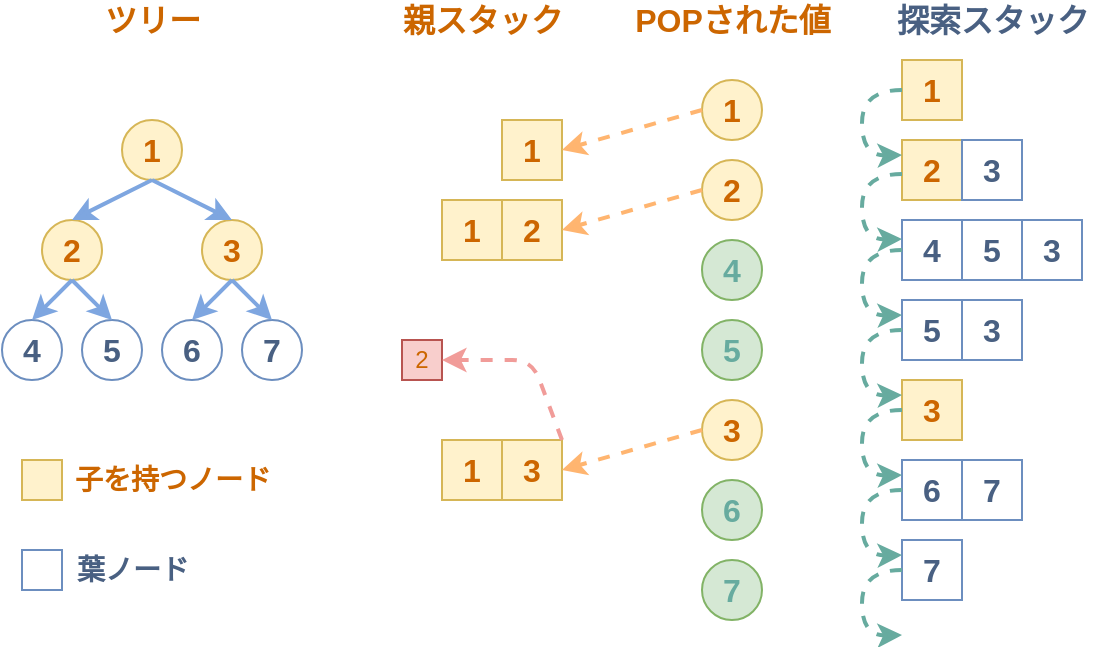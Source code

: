 <mxfile version="12.6.5" type="device"><diagram id="Z5UW3A2ype3jgbHKKl1y" name="Page-1"><mxGraphModel dx="1913" dy="966" grid="1" gridSize="10" guides="1" tooltips="1" connect="1" arrows="1" fold="1" page="1" pageScale="1" pageWidth="827" pageHeight="1169" math="0" shadow="0"><root><mxCell id="0"/><mxCell id="1" parent="0"/><mxCell id="qmT-iUbd8C89VBW6oseH-1" value="&lt;b&gt;&lt;font style=&quot;font-size: 16px&quot; color=&quot;#cc6600&quot;&gt;1&lt;/font&gt;&lt;/b&gt;" style="rounded=0;whiteSpace=wrap;html=1;fillColor=#fff2cc;strokeColor=#d6b656;" vertex="1" parent="1"><mxGeometry x="440" y="120" width="30" height="30" as="geometry"/></mxCell><mxCell id="qmT-iUbd8C89VBW6oseH-4" value="&lt;b&gt;&lt;font style=&quot;font-size: 16px&quot; color=&quot;#cc6600&quot;&gt;2&lt;/font&gt;&lt;/b&gt;" style="rounded=0;whiteSpace=wrap;html=1;fillColor=#fff2cc;strokeColor=#d6b656;" vertex="1" parent="1"><mxGeometry x="440" y="160" width="30" height="30" as="geometry"/></mxCell><mxCell id="qmT-iUbd8C89VBW6oseH-5" value="&lt;b&gt;&lt;font style=&quot;font-size: 16px&quot; color=&quot;#496082&quot;&gt;3&lt;/font&gt;&lt;/b&gt;" style="rounded=0;whiteSpace=wrap;html=1;fillColor=#FFFFFF;strokeColor=#6c8ebf;" vertex="1" parent="1"><mxGeometry x="470" y="160" width="30" height="30" as="geometry"/></mxCell><mxCell id="qmT-iUbd8C89VBW6oseH-8" value="&lt;b&gt;&lt;font style=&quot;font-size: 16px&quot; color=&quot;#496082&quot;&gt;4&lt;/font&gt;&lt;/b&gt;" style="rounded=0;whiteSpace=wrap;html=1;fillColor=#FFFFFF;strokeColor=#6c8ebf;" vertex="1" parent="1"><mxGeometry x="440" y="200" width="30" height="30" as="geometry"/></mxCell><mxCell id="qmT-iUbd8C89VBW6oseH-9" value="&lt;b&gt;&lt;font style=&quot;font-size: 16px&quot; color=&quot;#496082&quot;&gt;5&lt;/font&gt;&lt;/b&gt;" style="rounded=0;whiteSpace=wrap;html=1;fillColor=#FFFFFF;strokeColor=#6c8ebf;" vertex="1" parent="1"><mxGeometry x="470" y="200" width="30" height="30" as="geometry"/></mxCell><mxCell id="qmT-iUbd8C89VBW6oseH-10" value="&lt;b&gt;&lt;font style=&quot;font-size: 16px&quot; color=&quot;#496082&quot;&gt;5&lt;/font&gt;&lt;/b&gt;" style="rounded=0;whiteSpace=wrap;html=1;fillColor=#FFFFFF;strokeColor=#6c8ebf;" vertex="1" parent="1"><mxGeometry x="440" y="240" width="30" height="30" as="geometry"/></mxCell><mxCell id="qmT-iUbd8C89VBW6oseH-11" value="&lt;b&gt;&lt;font style=&quot;font-size: 16px&quot; color=&quot;#496082&quot;&gt;3&lt;/font&gt;&lt;/b&gt;" style="rounded=0;whiteSpace=wrap;html=1;fillColor=#FFFFFF;strokeColor=#6c8ebf;" vertex="1" parent="1"><mxGeometry x="470" y="240" width="30" height="30" as="geometry"/></mxCell><mxCell id="qmT-iUbd8C89VBW6oseH-12" value="&lt;b&gt;&lt;font style=&quot;font-size: 16px&quot; color=&quot;#cc6600&quot;&gt;3&lt;/font&gt;&lt;/b&gt;" style="rounded=0;whiteSpace=wrap;html=1;fillColor=#fff2cc;strokeColor=#d6b656;" vertex="1" parent="1"><mxGeometry x="440" y="280" width="30" height="30" as="geometry"/></mxCell><mxCell id="qmT-iUbd8C89VBW6oseH-16" value="&lt;b&gt;&lt;font style=&quot;font-size: 16px&quot; color=&quot;#496082&quot;&gt;3&lt;/font&gt;&lt;/b&gt;" style="rounded=0;whiteSpace=wrap;html=1;fillColor=#FFFFFF;strokeColor=#6c8ebf;" vertex="1" parent="1"><mxGeometry x="500" y="200" width="30" height="30" as="geometry"/></mxCell><mxCell id="qmT-iUbd8C89VBW6oseH-17" value="&lt;b&gt;&lt;font style=&quot;font-size: 16px&quot; color=&quot;#496082&quot;&gt;7&lt;/font&gt;&lt;/b&gt;" style="rounded=0;whiteSpace=wrap;html=1;fillColor=#FFFFFF;strokeColor=#6c8ebf;" vertex="1" parent="1"><mxGeometry x="440" y="360" width="30" height="30" as="geometry"/></mxCell><mxCell id="qmT-iUbd8C89VBW6oseH-18" value="&lt;b&gt;&lt;font style=&quot;font-size: 16px&quot; color=&quot;#496082&quot;&gt;6&lt;/font&gt;&lt;/b&gt;" style="rounded=0;whiteSpace=wrap;html=1;fillColor=#FFFFFF;strokeColor=#6c8ebf;" vertex="1" parent="1"><mxGeometry x="440" y="320" width="30" height="30" as="geometry"/></mxCell><mxCell id="qmT-iUbd8C89VBW6oseH-19" value="&lt;b&gt;&lt;font style=&quot;font-size: 16px&quot; color=&quot;#496082&quot;&gt;7&lt;/font&gt;&lt;/b&gt;" style="rounded=0;whiteSpace=wrap;html=1;fillColor=#FFFFFF;strokeColor=#6c8ebf;" vertex="1" parent="1"><mxGeometry x="470" y="320" width="30" height="30" as="geometry"/></mxCell><mxCell id="qmT-iUbd8C89VBW6oseH-20" value="" style="rounded=0;whiteSpace=wrap;html=1;fillColor=#fff2cc;strokeColor=#d6b656;" vertex="1" parent="1"><mxGeometry y="320" width="20" height="20" as="geometry"/></mxCell><mxCell id="qmT-iUbd8C89VBW6oseH-21" value="&lt;b&gt;&lt;font style=&quot;font-size: 14px&quot; color=&quot;#cc6600&quot;&gt;子を持つノード&lt;/font&gt;&lt;/b&gt;" style="text;html=1;align=center;verticalAlign=middle;resizable=0;points=[];autosize=1;" vertex="1" parent="1"><mxGeometry x="20" y="320" width="110" height="20" as="geometry"/></mxCell><mxCell id="qmT-iUbd8C89VBW6oseH-22" value="" style="curved=1;endArrow=classic;html=1;exitX=0;exitY=0.5;exitDx=0;exitDy=0;entryX=0;entryY=0.25;entryDx=0;entryDy=0;strokeColor=#67AB9F;strokeWidth=2;dashed=1;" edge="1" parent="1" source="qmT-iUbd8C89VBW6oseH-1" target="qmT-iUbd8C89VBW6oseH-4"><mxGeometry width="50" height="50" relative="1" as="geometry"><mxPoint x="440" y="460" as="sourcePoint"/><mxPoint x="440" y="175" as="targetPoint"/><Array as="points"><mxPoint x="420" y="135"/><mxPoint x="420" y="168"/></Array></mxGeometry></mxCell><mxCell id="qmT-iUbd8C89VBW6oseH-23" value="&lt;font size=&quot;1&quot; color=&quot;#cc6600&quot;&gt;&lt;b style=&quot;font-size: 16px&quot;&gt;1&lt;/b&gt;&lt;/font&gt;" style="ellipse;whiteSpace=wrap;html=1;aspect=fixed;shadow=0;fillColor=#fff2cc;strokeColor=#d6b656;" vertex="1" parent="1"><mxGeometry x="340" y="130" width="30" height="30" as="geometry"/></mxCell><mxCell id="qmT-iUbd8C89VBW6oseH-24" value="" style="curved=1;endArrow=classic;html=1;exitX=0;exitY=0.5;exitDx=0;exitDy=0;entryX=0;entryY=0.25;entryDx=0;entryDy=0;strokeColor=#67AB9F;strokeWidth=2;dashed=1;" edge="1" parent="1"><mxGeometry width="50" height="50" relative="1" as="geometry"><mxPoint x="440" y="177" as="sourcePoint"/><mxPoint x="440" y="209.5" as="targetPoint"/><Array as="points"><mxPoint x="420" y="177"/><mxPoint x="420" y="210"/></Array></mxGeometry></mxCell><mxCell id="qmT-iUbd8C89VBW6oseH-25" value="&lt;font size=&quot;1&quot; color=&quot;#cc6600&quot;&gt;&lt;b style=&quot;font-size: 16px&quot;&gt;2&lt;/b&gt;&lt;/font&gt;" style="ellipse;whiteSpace=wrap;html=1;aspect=fixed;shadow=0;fillColor=#fff2cc;strokeColor=#d6b656;" vertex="1" parent="1"><mxGeometry x="340" y="170" width="30" height="30" as="geometry"/></mxCell><mxCell id="qmT-iUbd8C89VBW6oseH-26" value="" style="curved=1;endArrow=classic;html=1;exitX=0;exitY=0.5;exitDx=0;exitDy=0;entryX=0;entryY=0.25;entryDx=0;entryDy=0;strokeColor=#67AB9F;strokeWidth=2;dashed=1;" edge="1" parent="1"><mxGeometry width="50" height="50" relative="1" as="geometry"><mxPoint x="440" y="215" as="sourcePoint"/><mxPoint x="440" y="247.5" as="targetPoint"/><Array as="points"><mxPoint x="420" y="215"/><mxPoint x="420" y="248"/></Array></mxGeometry></mxCell><mxCell id="qmT-iUbd8C89VBW6oseH-27" value="&lt;font size=&quot;1&quot; color=&quot;#67ab9f&quot;&gt;&lt;b style=&quot;font-size: 16px&quot;&gt;4&lt;/b&gt;&lt;/font&gt;" style="ellipse;whiteSpace=wrap;html=1;aspect=fixed;shadow=0;fillColor=#d5e8d4;strokeColor=#82b366;" vertex="1" parent="1"><mxGeometry x="340" y="210" width="30" height="30" as="geometry"/></mxCell><mxCell id="qmT-iUbd8C89VBW6oseH-28" value="" style="curved=1;endArrow=classic;html=1;exitX=0;exitY=0.5;exitDx=0;exitDy=0;entryX=0;entryY=0.25;entryDx=0;entryDy=0;strokeColor=#67AB9F;strokeWidth=2;dashed=1;" edge="1" parent="1"><mxGeometry width="50" height="50" relative="1" as="geometry"><mxPoint x="440" y="255" as="sourcePoint"/><mxPoint x="440" y="287.5" as="targetPoint"/><Array as="points"><mxPoint x="420" y="255"/><mxPoint x="420" y="288"/></Array></mxGeometry></mxCell><mxCell id="qmT-iUbd8C89VBW6oseH-29" value="&lt;font size=&quot;1&quot; color=&quot;#67ab9f&quot;&gt;&lt;b style=&quot;font-size: 16px&quot;&gt;5&lt;/b&gt;&lt;/font&gt;" style="ellipse;whiteSpace=wrap;html=1;aspect=fixed;shadow=0;fillColor=#d5e8d4;strokeColor=#82b366;" vertex="1" parent="1"><mxGeometry x="340" y="250" width="30" height="30" as="geometry"/></mxCell><mxCell id="qmT-iUbd8C89VBW6oseH-30" value="" style="curved=1;endArrow=classic;html=1;exitX=0;exitY=0.5;exitDx=0;exitDy=0;entryX=0;entryY=0.25;entryDx=0;entryDy=0;strokeColor=#67AB9F;strokeWidth=2;dashed=1;" edge="1" parent="1"><mxGeometry width="50" height="50" relative="1" as="geometry"><mxPoint x="440" y="295" as="sourcePoint"/><mxPoint x="440" y="327.5" as="targetPoint"/><Array as="points"><mxPoint x="420" y="295"/><mxPoint x="420" y="328"/></Array></mxGeometry></mxCell><mxCell id="qmT-iUbd8C89VBW6oseH-31" value="&lt;font size=&quot;1&quot; color=&quot;#cc6600&quot;&gt;&lt;b style=&quot;font-size: 16px&quot;&gt;3&lt;/b&gt;&lt;/font&gt;" style="ellipse;whiteSpace=wrap;html=1;aspect=fixed;shadow=0;fillColor=#fff2cc;strokeColor=#d6b656;" vertex="1" parent="1"><mxGeometry x="340" y="290" width="30" height="30" as="geometry"/></mxCell><mxCell id="qmT-iUbd8C89VBW6oseH-32" value="" style="curved=1;endArrow=classic;html=1;exitX=0;exitY=0.5;exitDx=0;exitDy=0;entryX=0;entryY=0.25;entryDx=0;entryDy=0;strokeColor=#67AB9F;strokeWidth=2;dashed=1;" edge="1" parent="1"><mxGeometry width="50" height="50" relative="1" as="geometry"><mxPoint x="440" y="335" as="sourcePoint"/><mxPoint x="440" y="367.5" as="targetPoint"/><Array as="points"><mxPoint x="420" y="335"/><mxPoint x="420" y="368"/></Array></mxGeometry></mxCell><mxCell id="qmT-iUbd8C89VBW6oseH-33" value="&lt;font size=&quot;1&quot; color=&quot;#67ab9f&quot;&gt;&lt;b style=&quot;font-size: 16px&quot;&gt;6&lt;/b&gt;&lt;/font&gt;" style="ellipse;whiteSpace=wrap;html=1;aspect=fixed;shadow=0;fillColor=#d5e8d4;strokeColor=#82b366;" vertex="1" parent="1"><mxGeometry x="340" y="330" width="30" height="30" as="geometry"/></mxCell><mxCell id="qmT-iUbd8C89VBW6oseH-34" value="" style="curved=1;endArrow=classic;html=1;exitX=0;exitY=0.5;exitDx=0;exitDy=0;entryX=0;entryY=0.25;entryDx=0;entryDy=0;strokeColor=#67AB9F;strokeWidth=2;dashed=1;" edge="1" parent="1"><mxGeometry width="50" height="50" relative="1" as="geometry"><mxPoint x="440" y="375" as="sourcePoint"/><mxPoint x="440" y="407.5" as="targetPoint"/><Array as="points"><mxPoint x="420" y="375"/><mxPoint x="420" y="408"/></Array></mxGeometry></mxCell><mxCell id="qmT-iUbd8C89VBW6oseH-35" value="&lt;font size=&quot;1&quot; color=&quot;#67ab9f&quot;&gt;&lt;b style=&quot;font-size: 16px&quot;&gt;7&lt;/b&gt;&lt;/font&gt;" style="ellipse;whiteSpace=wrap;html=1;aspect=fixed;shadow=0;fillColor=#d5e8d4;strokeColor=#82b366;" vertex="1" parent="1"><mxGeometry x="340" y="370" width="30" height="30" as="geometry"/></mxCell><mxCell id="qmT-iUbd8C89VBW6oseH-36" value="&lt;b&gt;&lt;font style=&quot;font-size: 16px&quot; color=&quot;#496082&quot;&gt;探索スタック&lt;/font&gt;&lt;/b&gt;" style="text;html=1;align=center;verticalAlign=middle;resizable=0;points=[];autosize=1;" vertex="1" parent="1"><mxGeometry x="430" y="90" width="110" height="20" as="geometry"/></mxCell><mxCell id="qmT-iUbd8C89VBW6oseH-37" value="&lt;b&gt;&lt;font style=&quot;font-size: 16px&quot; color=&quot;#cc6600&quot;&gt;1&lt;/font&gt;&lt;/b&gt;" style="rounded=0;whiteSpace=wrap;html=1;fillColor=#fff2cc;strokeColor=#d6b656;" vertex="1" parent="1"><mxGeometry x="240" y="150" width="30" height="30" as="geometry"/></mxCell><mxCell id="qmT-iUbd8C89VBW6oseH-38" value="&lt;b&gt;&lt;font style=&quot;font-size: 16px&quot; color=&quot;#cc6600&quot;&gt;2&lt;/font&gt;&lt;/b&gt;" style="rounded=0;whiteSpace=wrap;html=1;fillColor=#fff2cc;strokeColor=#d6b656;" vertex="1" parent="1"><mxGeometry x="240" y="190" width="30" height="30" as="geometry"/></mxCell><mxCell id="qmT-iUbd8C89VBW6oseH-39" value="&lt;b&gt;&lt;font style=&quot;font-size: 16px&quot; color=&quot;#cc6600&quot;&gt;1&lt;/font&gt;&lt;/b&gt;" style="rounded=0;whiteSpace=wrap;html=1;fillColor=#fff2cc;strokeColor=#d6b656;" vertex="1" parent="1"><mxGeometry x="210" y="190" width="30" height="30" as="geometry"/></mxCell><mxCell id="qmT-iUbd8C89VBW6oseH-40" value="&lt;b&gt;&lt;font style=&quot;font-size: 16px&quot; color=&quot;#cc6600&quot;&gt;3&lt;/font&gt;&lt;/b&gt;" style="rounded=0;whiteSpace=wrap;html=1;fillColor=#fff2cc;strokeColor=#d6b656;" vertex="1" parent="1"><mxGeometry x="240" y="310" width="30" height="30" as="geometry"/></mxCell><mxCell id="qmT-iUbd8C89VBW6oseH-41" value="&lt;b&gt;&lt;font style=&quot;font-size: 16px&quot; color=&quot;#cc6600&quot;&gt;1&lt;/font&gt;&lt;/b&gt;" style="rounded=0;whiteSpace=wrap;html=1;fillColor=#fff2cc;strokeColor=#d6b656;" vertex="1" parent="1"><mxGeometry x="210" y="310" width="30" height="30" as="geometry"/></mxCell><mxCell id="qmT-iUbd8C89VBW6oseH-42" value="&lt;b&gt;&lt;font style=&quot;font-size: 16px&quot; color=&quot;#cc6600&quot;&gt;親スタック&lt;/font&gt;&lt;/b&gt;" style="text;html=1;align=center;verticalAlign=middle;resizable=0;points=[];autosize=1;" vertex="1" parent="1"><mxGeometry x="180" y="90" width="100" height="20" as="geometry"/></mxCell><mxCell id="qmT-iUbd8C89VBW6oseH-43" value="&lt;b&gt;&lt;font style=&quot;font-size: 16px&quot; color=&quot;#cc6600&quot;&gt;2&lt;/font&gt;&lt;/b&gt;" style="ellipse;whiteSpace=wrap;html=1;aspect=fixed;shadow=0;fillColor=#fff2cc;strokeColor=#d6b656;" vertex="1" parent="1"><mxGeometry x="10" y="200" width="30" height="30" as="geometry"/></mxCell><mxCell id="qmT-iUbd8C89VBW6oseH-47" value="&lt;b&gt;&lt;font style=&quot;font-size: 16px&quot; color=&quot;#cc6600&quot;&gt;3&lt;/font&gt;&lt;/b&gt;" style="ellipse;whiteSpace=wrap;html=1;aspect=fixed;shadow=0;fillColor=#fff2cc;strokeColor=#d6b656;" vertex="1" parent="1"><mxGeometry x="90" y="200" width="30" height="30" as="geometry"/></mxCell><mxCell id="qmT-iUbd8C89VBW6oseH-48" value="&lt;b&gt;&lt;font style=&quot;font-size: 16px&quot; color=&quot;#cc6600&quot;&gt;1&lt;/font&gt;&lt;/b&gt;" style="ellipse;whiteSpace=wrap;html=1;aspect=fixed;shadow=0;fillColor=#fff2cc;strokeColor=#d6b656;" vertex="1" parent="1"><mxGeometry x="50" y="150" width="30" height="30" as="geometry"/></mxCell><mxCell id="qmT-iUbd8C89VBW6oseH-49" value="&lt;b&gt;&lt;font style=&quot;font-size: 16px&quot; color=&quot;#496082&quot;&gt;4&lt;/font&gt;&lt;/b&gt;" style="ellipse;whiteSpace=wrap;html=1;aspect=fixed;shadow=0;fillColor=none;strokeColor=#6c8ebf;" vertex="1" parent="1"><mxGeometry x="-10" y="250" width="30" height="30" as="geometry"/></mxCell><mxCell id="qmT-iUbd8C89VBW6oseH-50" value="&lt;b&gt;&lt;font style=&quot;font-size: 16px&quot; color=&quot;#496082&quot;&gt;5&lt;/font&gt;&lt;/b&gt;" style="ellipse;whiteSpace=wrap;html=1;aspect=fixed;shadow=0;fillColor=none;strokeColor=#6c8ebf;" vertex="1" parent="1"><mxGeometry x="30" y="250" width="30" height="30" as="geometry"/></mxCell><mxCell id="qmT-iUbd8C89VBW6oseH-51" value="&lt;b&gt;&lt;font style=&quot;font-size: 16px&quot; color=&quot;#496082&quot;&gt;6&lt;/font&gt;&lt;/b&gt;" style="ellipse;whiteSpace=wrap;html=1;aspect=fixed;shadow=0;fillColor=none;strokeColor=#6c8ebf;" vertex="1" parent="1"><mxGeometry x="70" y="250" width="30" height="30" as="geometry"/></mxCell><mxCell id="qmT-iUbd8C89VBW6oseH-52" value="&lt;b&gt;&lt;font style=&quot;font-size: 16px&quot; color=&quot;#496082&quot;&gt;7&lt;/font&gt;&lt;/b&gt;" style="ellipse;whiteSpace=wrap;html=1;aspect=fixed;shadow=0;fillColor=none;strokeColor=#6c8ebf;" vertex="1" parent="1"><mxGeometry x="110" y="250" width="30" height="30" as="geometry"/></mxCell><mxCell id="qmT-iUbd8C89VBW6oseH-55" value="" style="endArrow=classic;html=1;strokeColor=#7EA6E0;strokeWidth=2;exitX=0.5;exitY=1;exitDx=0;exitDy=0;entryX=0.5;entryY=0;entryDx=0;entryDy=0;" edge="1" parent="1" source="qmT-iUbd8C89VBW6oseH-48" target="qmT-iUbd8C89VBW6oseH-43"><mxGeometry width="50" height="50" relative="1" as="geometry"><mxPoint x="-10" y="520" as="sourcePoint"/><mxPoint x="40" y="470" as="targetPoint"/></mxGeometry></mxCell><mxCell id="qmT-iUbd8C89VBW6oseH-56" value="" style="endArrow=classic;html=1;strokeColor=#7EA6E0;strokeWidth=2;entryX=0.5;entryY=0;entryDx=0;entryDy=0;" edge="1" parent="1" target="qmT-iUbd8C89VBW6oseH-47"><mxGeometry width="50" height="50" relative="1" as="geometry"><mxPoint x="65" y="180" as="sourcePoint"/><mxPoint x="40" y="470" as="targetPoint"/></mxGeometry></mxCell><mxCell id="qmT-iUbd8C89VBW6oseH-57" value="" style="endArrow=classic;html=1;strokeColor=#7EA6E0;strokeWidth=2;exitX=0.5;exitY=1;exitDx=0;exitDy=0;entryX=0.5;entryY=0;entryDx=0;entryDy=0;" edge="1" parent="1" source="qmT-iUbd8C89VBW6oseH-43" target="qmT-iUbd8C89VBW6oseH-49"><mxGeometry width="50" height="50" relative="1" as="geometry"><mxPoint x="-10" y="520" as="sourcePoint"/><mxPoint x="40" y="470" as="targetPoint"/></mxGeometry></mxCell><mxCell id="qmT-iUbd8C89VBW6oseH-58" value="" style="endArrow=classic;html=1;strokeColor=#7EA6E0;strokeWidth=2;exitX=0.5;exitY=1;exitDx=0;exitDy=0;entryX=0.5;entryY=0;entryDx=0;entryDy=0;" edge="1" parent="1" source="qmT-iUbd8C89VBW6oseH-43" target="qmT-iUbd8C89VBW6oseH-50"><mxGeometry width="50" height="50" relative="1" as="geometry"><mxPoint x="-10" y="520" as="sourcePoint"/><mxPoint x="40" y="470" as="targetPoint"/></mxGeometry></mxCell><mxCell id="qmT-iUbd8C89VBW6oseH-59" value="" style="endArrow=classic;html=1;strokeColor=#7EA6E0;strokeWidth=2;exitX=0.5;exitY=1;exitDx=0;exitDy=0;entryX=0.5;entryY=0;entryDx=0;entryDy=0;" edge="1" parent="1" source="qmT-iUbd8C89VBW6oseH-47" target="qmT-iUbd8C89VBW6oseH-51"><mxGeometry width="50" height="50" relative="1" as="geometry"><mxPoint x="-10" y="520" as="sourcePoint"/><mxPoint x="40" y="470" as="targetPoint"/></mxGeometry></mxCell><mxCell id="qmT-iUbd8C89VBW6oseH-60" value="" style="endArrow=classic;html=1;strokeColor=#7EA6E0;strokeWidth=2;exitX=0.5;exitY=1;exitDx=0;exitDy=0;entryX=0.5;entryY=0;entryDx=0;entryDy=0;" edge="1" parent="1" source="qmT-iUbd8C89VBW6oseH-47" target="qmT-iUbd8C89VBW6oseH-52"><mxGeometry width="50" height="50" relative="1" as="geometry"><mxPoint x="-10" y="520" as="sourcePoint"/><mxPoint x="40" y="470" as="targetPoint"/></mxGeometry></mxCell><mxCell id="qmT-iUbd8C89VBW6oseH-61" value="&lt;font color=&quot;#cc6600&quot;&gt;2&lt;/font&gt;" style="rounded=0;whiteSpace=wrap;html=1;fillColor=#f8cecc;strokeColor=#b85450;" vertex="1" parent="1"><mxGeometry x="190" y="260" width="20" height="20" as="geometry"/></mxCell><mxCell id="qmT-iUbd8C89VBW6oseH-62" value="" style="endArrow=classic;html=1;strokeColor=#F19C99;strokeWidth=2;exitX=1;exitY=0;exitDx=0;exitDy=0;entryX=1;entryY=0.5;entryDx=0;entryDy=0;dashed=1;" edge="1" parent="1" source="qmT-iUbd8C89VBW6oseH-40" target="qmT-iUbd8C89VBW6oseH-61"><mxGeometry width="50" height="50" relative="1" as="geometry"><mxPoint x="-190" y="480" as="sourcePoint"/><mxPoint x="-140" y="430" as="targetPoint"/><Array as="points"><mxPoint x="255" y="270"/></Array></mxGeometry></mxCell><mxCell id="qmT-iUbd8C89VBW6oseH-63" value="" style="endArrow=classic;html=1;dashed=1;strokeColor=#FFB570;strokeWidth=2;exitX=0;exitY=0.5;exitDx=0;exitDy=0;entryX=1;entryY=0.5;entryDx=0;entryDy=0;" edge="1" parent="1" source="qmT-iUbd8C89VBW6oseH-31" target="qmT-iUbd8C89VBW6oseH-40"><mxGeometry width="50" height="50" relative="1" as="geometry"><mxPoint x="-180" y="480" as="sourcePoint"/><mxPoint x="280" y="320" as="targetPoint"/></mxGeometry></mxCell><mxCell id="qmT-iUbd8C89VBW6oseH-64" value="" style="endArrow=classic;html=1;dashed=1;strokeColor=#FFB570;strokeWidth=2;exitX=0;exitY=0.5;exitDx=0;exitDy=0;entryX=1;entryY=0.5;entryDx=0;entryDy=0;" edge="1" parent="1" source="qmT-iUbd8C89VBW6oseH-25" target="qmT-iUbd8C89VBW6oseH-38"><mxGeometry width="50" height="50" relative="1" as="geometry"><mxPoint x="-180" y="480" as="sourcePoint"/><mxPoint x="-130" y="430" as="targetPoint"/></mxGeometry></mxCell><mxCell id="qmT-iUbd8C89VBW6oseH-65" value="" style="endArrow=classic;html=1;dashed=1;strokeColor=#FFB570;strokeWidth=2;exitX=0;exitY=0.5;exitDx=0;exitDy=0;entryX=1;entryY=0.5;entryDx=0;entryDy=0;" edge="1" parent="1" source="qmT-iUbd8C89VBW6oseH-23" target="qmT-iUbd8C89VBW6oseH-37"><mxGeometry width="50" height="50" relative="1" as="geometry"><mxPoint x="-180" y="480" as="sourcePoint"/><mxPoint x="-130" y="430" as="targetPoint"/></mxGeometry></mxCell><mxCell id="qmT-iUbd8C89VBW6oseH-66" value="&lt;font color=&quot;#cc6600&quot; size=&quot;1&quot;&gt;&lt;b style=&quot;font-size: 16px&quot;&gt;ツリー&lt;/b&gt;&lt;/font&gt;" style="text;html=1;align=center;verticalAlign=middle;resizable=0;points=[];autosize=1;" vertex="1" parent="1"><mxGeometry x="35" y="90" width="60" height="20" as="geometry"/></mxCell><mxCell id="qmT-iUbd8C89VBW6oseH-67" value="&lt;font color=&quot;#cc6600&quot; size=&quot;1&quot;&gt;&lt;b style=&quot;font-size: 16px&quot;&gt;POPされた値&lt;/b&gt;&lt;/font&gt;" style="text;html=1;align=center;verticalAlign=middle;resizable=0;points=[];autosize=1;" vertex="1" parent="1"><mxGeometry x="300" y="90" width="110" height="20" as="geometry"/></mxCell><mxCell id="qmT-iUbd8C89VBW6oseH-68" value="" style="rounded=0;whiteSpace=wrap;html=1;fillColor=none;strokeColor=#6c8ebf;" vertex="1" parent="1"><mxGeometry y="365" width="20" height="20" as="geometry"/></mxCell><mxCell id="qmT-iUbd8C89VBW6oseH-69" value="&lt;b&gt;&lt;font style=&quot;font-size: 14px&quot; color=&quot;#496082&quot;&gt;葉ノード&lt;/font&gt;&lt;/b&gt;" style="text;html=1;align=center;verticalAlign=middle;resizable=0;points=[];autosize=1;" vertex="1" parent="1"><mxGeometry x="20" y="365" width="70" height="20" as="geometry"/></mxCell></root></mxGraphModel></diagram></mxfile>